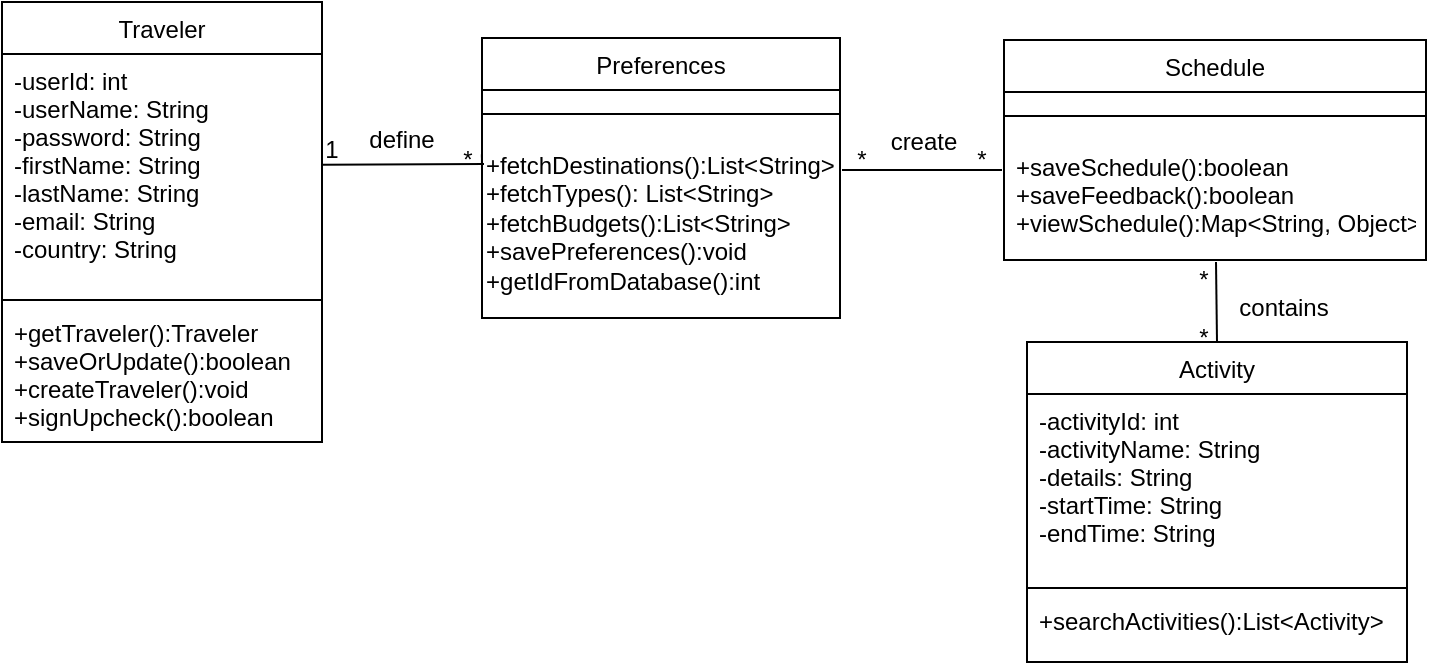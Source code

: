 <mxfile version="22.0.3" type="device">
  <diagram id="C5RBs43oDa-KdzZeNtuy" name="Page-1">
    <mxGraphModel dx="794" dy="511" grid="1" gridSize="10" guides="1" tooltips="1" connect="1" arrows="1" fold="1" page="1" pageScale="1" pageWidth="827" pageHeight="1169" math="0" shadow="0">
      <root>
        <mxCell id="WIyWlLk6GJQsqaUBKTNV-0" />
        <mxCell id="WIyWlLk6GJQsqaUBKTNV-1" parent="WIyWlLk6GJQsqaUBKTNV-0" />
        <mxCell id="zkfFHV4jXpPFQw0GAbJ--0" value="Traveler" style="swimlane;fontStyle=0;align=center;verticalAlign=top;childLayout=stackLayout;horizontal=1;startSize=26;horizontalStack=0;resizeParent=1;resizeLast=0;collapsible=1;marginBottom=0;rounded=0;shadow=0;strokeWidth=1;" parent="WIyWlLk6GJQsqaUBKTNV-1" vertex="1">
          <mxGeometry x="99" y="30" width="160" height="220" as="geometry">
            <mxRectangle x="220" y="120" width="160" height="26" as="alternateBounds" />
          </mxGeometry>
        </mxCell>
        <mxCell id="zkfFHV4jXpPFQw0GAbJ--1" value="-userId: int&#xa;-userName: String&#xa;-password: String&#xa;-firstName: String&#xa;-lastName: String&#xa;-email: String&#xa;-country: String&#xa;" style="text;align=left;verticalAlign=top;spacingLeft=4;spacingRight=4;overflow=hidden;rotatable=0;points=[[0,0.5],[1,0.5]];portConstraint=eastwest;" parent="zkfFHV4jXpPFQw0GAbJ--0" vertex="1">
          <mxGeometry y="26" width="160" height="120" as="geometry" />
        </mxCell>
        <mxCell id="zkfFHV4jXpPFQw0GAbJ--4" value="" style="line;html=1;strokeWidth=1;align=left;verticalAlign=middle;spacingTop=-1;spacingLeft=3;spacingRight=3;rotatable=0;labelPosition=right;points=[];portConstraint=eastwest;" parent="zkfFHV4jXpPFQw0GAbJ--0" vertex="1">
          <mxGeometry y="146" width="160" height="6" as="geometry" />
        </mxCell>
        <mxCell id="zkfFHV4jXpPFQw0GAbJ--5" value="+getTraveler():Traveler&#xa;+saveOrUpdate():boolean&#xa;+createTraveler():void&#xa;+signUpcheck():boolean&#xa;&#xa;&#xa; " style="text;align=left;verticalAlign=top;spacingLeft=4;spacingRight=4;overflow=hidden;rotatable=0;points=[[0,0.5],[1,0.5]];portConstraint=eastwest;fontColor=#000000;" parent="zkfFHV4jXpPFQw0GAbJ--0" vertex="1">
          <mxGeometry y="152" width="160" height="68" as="geometry" />
        </mxCell>
        <mxCell id="6QLQ3uW720AcvR_tzlIk-1" value="Preferences" style="swimlane;fontStyle=0;align=center;verticalAlign=top;childLayout=stackLayout;horizontal=1;startSize=26;horizontalStack=0;resizeParent=1;resizeLast=0;collapsible=1;marginBottom=0;rounded=0;shadow=0;strokeWidth=1;" parent="WIyWlLk6GJQsqaUBKTNV-1" vertex="1">
          <mxGeometry x="339" y="48" width="179" height="140" as="geometry">
            <mxRectangle x="550" y="140" width="160" height="26" as="alternateBounds" />
          </mxGeometry>
        </mxCell>
        <mxCell id="6QLQ3uW720AcvR_tzlIk-2" value="" style="line;html=1;strokeWidth=1;align=left;verticalAlign=middle;spacingTop=-1;spacingLeft=3;spacingRight=3;rotatable=0;labelPosition=right;points=[];portConstraint=eastwest;" parent="6QLQ3uW720AcvR_tzlIk-1" vertex="1">
          <mxGeometry y="26" width="179" height="24" as="geometry" />
        </mxCell>
        <mxCell id="zXE7DQCdoMgi_iKqW7go-1" value="&lt;div&gt;+fetchDestinations():List&amp;lt;String&amp;gt;&lt;/div&gt;&lt;div&gt;+fetchTypes(): List&amp;lt;String&amp;gt;&lt;span style=&quot;background-color: initial;&quot;&gt;&lt;br&gt;&lt;/span&gt;&lt;/div&gt;&lt;div&gt;&lt;span style=&quot;background-color: initial;&quot;&gt;+fetchBudgets():List&amp;lt;String&amp;gt;&lt;/span&gt;&lt;/div&gt;&lt;div&gt;&lt;span style=&quot;background-color: initial;&quot;&gt;+savePreferences():void&lt;/span&gt;&lt;/div&gt;&lt;div&gt;&lt;span style=&quot;background-color: initial;&quot;&gt;+&lt;/span&gt;getIdFromDatabase():int&lt;/div&gt;&lt;div&gt;&lt;span style=&quot;background-color: initial;&quot;&gt;&amp;nbsp;&lt;/span&gt;&lt;br&gt;&lt;/div&gt;&lt;div&gt;&lt;br&gt;&lt;/div&gt;" style="text;whiteSpace=wrap;html=1;" parent="6QLQ3uW720AcvR_tzlIk-1" vertex="1">
          <mxGeometry y="50" width="179" height="80" as="geometry" />
        </mxCell>
        <mxCell id="6QLQ3uW720AcvR_tzlIk-14" value="" style="endArrow=none;html=1;rounded=0;exitX=0.997;exitY=0.207;exitDx=0;exitDy=0;exitPerimeter=0;entryX=0;entryY=0.75;entryDx=0;entryDy=0;" parent="WIyWlLk6GJQsqaUBKTNV-1" edge="1">
          <mxGeometry width="50" height="50" relative="1" as="geometry">
            <mxPoint x="338.94" y="106.07" as="sourcePoint" />
            <mxPoint x="339" y="112" as="targetPoint" />
          </mxGeometry>
        </mxCell>
        <mxCell id="6QLQ3uW720AcvR_tzlIk-22" value="1" style="text;html=1;strokeColor=none;fillColor=none;align=center;verticalAlign=middle;whiteSpace=wrap;rounded=0;" parent="WIyWlLk6GJQsqaUBKTNV-1" vertex="1">
          <mxGeometry x="259" y="99" width="10" height="10" as="geometry" />
        </mxCell>
        <mxCell id="NLHQeGFv5M9r62Dl8d4k-0" value="Activity" style="swimlane;fontStyle=0;align=center;verticalAlign=top;childLayout=stackLayout;horizontal=1;startSize=26;horizontalStack=0;resizeParent=1;resizeLast=0;collapsible=1;marginBottom=0;rounded=0;shadow=0;strokeWidth=1;" parent="WIyWlLk6GJQsqaUBKTNV-1" vertex="1">
          <mxGeometry x="611.5" y="200" width="190" height="160" as="geometry">
            <mxRectangle x="220" y="120" width="160" height="26" as="alternateBounds" />
          </mxGeometry>
        </mxCell>
        <mxCell id="NLHQeGFv5M9r62Dl8d4k-1" value="-activityId: int&#xa;-activityName: String&#xa;-details: String&#xa;-startTime: String&#xa;-endTime: String&#xa;&#xa;" style="text;align=left;verticalAlign=top;spacingLeft=4;spacingRight=4;overflow=hidden;rotatable=0;points=[[0,0.5],[1,0.5]];portConstraint=eastwest;" parent="NLHQeGFv5M9r62Dl8d4k-0" vertex="1">
          <mxGeometry y="26" width="190" height="94" as="geometry" />
        </mxCell>
        <mxCell id="NLHQeGFv5M9r62Dl8d4k-2" value="" style="line;html=1;strokeWidth=1;align=left;verticalAlign=middle;spacingTop=-1;spacingLeft=3;spacingRight=3;rotatable=0;labelPosition=right;points=[];portConstraint=eastwest;" parent="NLHQeGFv5M9r62Dl8d4k-0" vertex="1">
          <mxGeometry y="120" width="190" height="6" as="geometry" />
        </mxCell>
        <mxCell id="-IbQH_iGW6TtNt1lRf_a-1" value="+searchActivities():List&lt;Activity&gt;&#xa;" style="text;align=left;verticalAlign=top;spacingLeft=4;spacingRight=4;overflow=hidden;rotatable=0;points=[[0,0.5],[1,0.5]];portConstraint=eastwest;" parent="NLHQeGFv5M9r62Dl8d4k-0" vertex="1">
          <mxGeometry y="126" width="190" height="24" as="geometry" />
        </mxCell>
        <mxCell id="NLHQeGFv5M9r62Dl8d4k-4" value="" style="endArrow=none;html=1;rounded=0;exitX=1;exitY=0.75;exitDx=0;exitDy=0;entryX=1;entryY=1;entryDx=0;entryDy=0;" parent="WIyWlLk6GJQsqaUBKTNV-1" target="NLHQeGFv5M9r62Dl8d4k-6" edge="1">
          <mxGeometry width="50" height="50" relative="1" as="geometry">
            <mxPoint x="519" y="114" as="sourcePoint" />
            <mxPoint x="599.48" y="114.62" as="targetPoint" />
          </mxGeometry>
        </mxCell>
        <mxCell id="NLHQeGFv5M9r62Dl8d4k-5" value="*" style="text;html=1;strokeColor=none;fillColor=none;align=center;verticalAlign=middle;whiteSpace=wrap;rounded=0;" parent="WIyWlLk6GJQsqaUBKTNV-1" vertex="1">
          <mxGeometry x="519" y="103.5" width="20" height="10" as="geometry" />
        </mxCell>
        <mxCell id="NLHQeGFv5M9r62Dl8d4k-6" value="*" style="text;html=1;strokeColor=none;fillColor=none;align=center;verticalAlign=middle;whiteSpace=wrap;rounded=0;" parent="WIyWlLk6GJQsqaUBKTNV-1" vertex="1">
          <mxGeometry x="579" y="104" width="20" height="10" as="geometry" />
        </mxCell>
        <mxCell id="-IbQH_iGW6TtNt1lRf_a-3" value="" style="endArrow=none;html=1;rounded=0;exitX=0.997;exitY=0.207;exitDx=0;exitDy=0;exitPerimeter=0;" parent="WIyWlLk6GJQsqaUBKTNV-1" edge="1">
          <mxGeometry width="50" height="50" relative="1" as="geometry">
            <mxPoint x="258.52" y="111.382" as="sourcePoint" />
            <mxPoint x="340" y="111" as="targetPoint" />
          </mxGeometry>
        </mxCell>
        <mxCell id="-IbQH_iGW6TtNt1lRf_a-4" value="*" style="text;html=1;strokeColor=none;fillColor=none;align=center;verticalAlign=middle;whiteSpace=wrap;rounded=0;" parent="WIyWlLk6GJQsqaUBKTNV-1" vertex="1">
          <mxGeometry x="317" y="103.5" width="30" height="11" as="geometry" />
        </mxCell>
        <mxCell id="-IbQH_iGW6TtNt1lRf_a-13" value="Schedule" style="swimlane;fontStyle=0;align=center;verticalAlign=top;childLayout=stackLayout;horizontal=1;startSize=26;horizontalStack=0;resizeParent=1;resizeLast=0;collapsible=1;marginBottom=0;rounded=0;shadow=0;strokeWidth=1;" parent="WIyWlLk6GJQsqaUBKTNV-1" vertex="1">
          <mxGeometry x="600" y="49" width="211" height="110" as="geometry">
            <mxRectangle x="220" y="120" width="160" height="26" as="alternateBounds" />
          </mxGeometry>
        </mxCell>
        <mxCell id="-IbQH_iGW6TtNt1lRf_a-15" value="" style="line;html=1;strokeWidth=1;align=left;verticalAlign=middle;spacingTop=-1;spacingLeft=3;spacingRight=3;rotatable=0;labelPosition=right;points=[];portConstraint=eastwest;" parent="-IbQH_iGW6TtNt1lRf_a-13" vertex="1">
          <mxGeometry y="26" width="211" height="24" as="geometry" />
        </mxCell>
        <mxCell id="-IbQH_iGW6TtNt1lRf_a-16" value="+saveSchedule():boolean&#xa;+saveFeedback():boolean&#xa;+viewSchedule():Map&lt;String, Object&gt;" style="text;align=left;verticalAlign=top;spacingLeft=4;spacingRight=4;overflow=hidden;rotatable=0;points=[[0,0.5],[1,0.5]];portConstraint=eastwest;" parent="-IbQH_iGW6TtNt1lRf_a-13" vertex="1">
          <mxGeometry y="50" width="211" height="60" as="geometry" />
        </mxCell>
        <mxCell id="AMTD7k4z9uEYQ9Q1rBHf-2" value="define" style="text;html=1;strokeColor=none;fillColor=none;align=center;verticalAlign=middle;whiteSpace=wrap;rounded=0;" vertex="1" parent="WIyWlLk6GJQsqaUBKTNV-1">
          <mxGeometry x="269" y="84" width="60" height="30" as="geometry" />
        </mxCell>
        <mxCell id="AMTD7k4z9uEYQ9Q1rBHf-4" value="create" style="text;html=1;strokeColor=none;fillColor=none;align=center;verticalAlign=middle;whiteSpace=wrap;rounded=0;" vertex="1" parent="WIyWlLk6GJQsqaUBKTNV-1">
          <mxGeometry x="530" y="84.5" width="60" height="30" as="geometry" />
        </mxCell>
        <mxCell id="AMTD7k4z9uEYQ9Q1rBHf-5" value="" style="endArrow=none;html=1;rounded=0;exitX=0.5;exitY=0;exitDx=0;exitDy=0;" edge="1" parent="WIyWlLk6GJQsqaUBKTNV-1" source="NLHQeGFv5M9r62Dl8d4k-0">
          <mxGeometry width="50" height="50" relative="1" as="geometry">
            <mxPoint x="500" y="290" as="sourcePoint" />
            <mxPoint x="706" y="160" as="targetPoint" />
          </mxGeometry>
        </mxCell>
        <mxCell id="AMTD7k4z9uEYQ9Q1rBHf-6" value="contains" style="text;html=1;strokeColor=none;fillColor=none;align=center;verticalAlign=middle;whiteSpace=wrap;rounded=0;" vertex="1" parent="WIyWlLk6GJQsqaUBKTNV-1">
          <mxGeometry x="710" y="168" width="60" height="30" as="geometry" />
        </mxCell>
        <mxCell id="AMTD7k4z9uEYQ9Q1rBHf-7" value="*" style="text;html=1;strokeColor=none;fillColor=none;align=center;verticalAlign=middle;whiteSpace=wrap;rounded=0;" vertex="1" parent="WIyWlLk6GJQsqaUBKTNV-1">
          <mxGeometry x="690" y="159" width="20" height="20" as="geometry" />
        </mxCell>
        <mxCell id="AMTD7k4z9uEYQ9Q1rBHf-8" value="*" style="text;html=1;strokeColor=none;fillColor=none;align=center;verticalAlign=middle;whiteSpace=wrap;rounded=0;" vertex="1" parent="WIyWlLk6GJQsqaUBKTNV-1">
          <mxGeometry x="690" y="188" width="20" height="20" as="geometry" />
        </mxCell>
      </root>
    </mxGraphModel>
  </diagram>
</mxfile>
